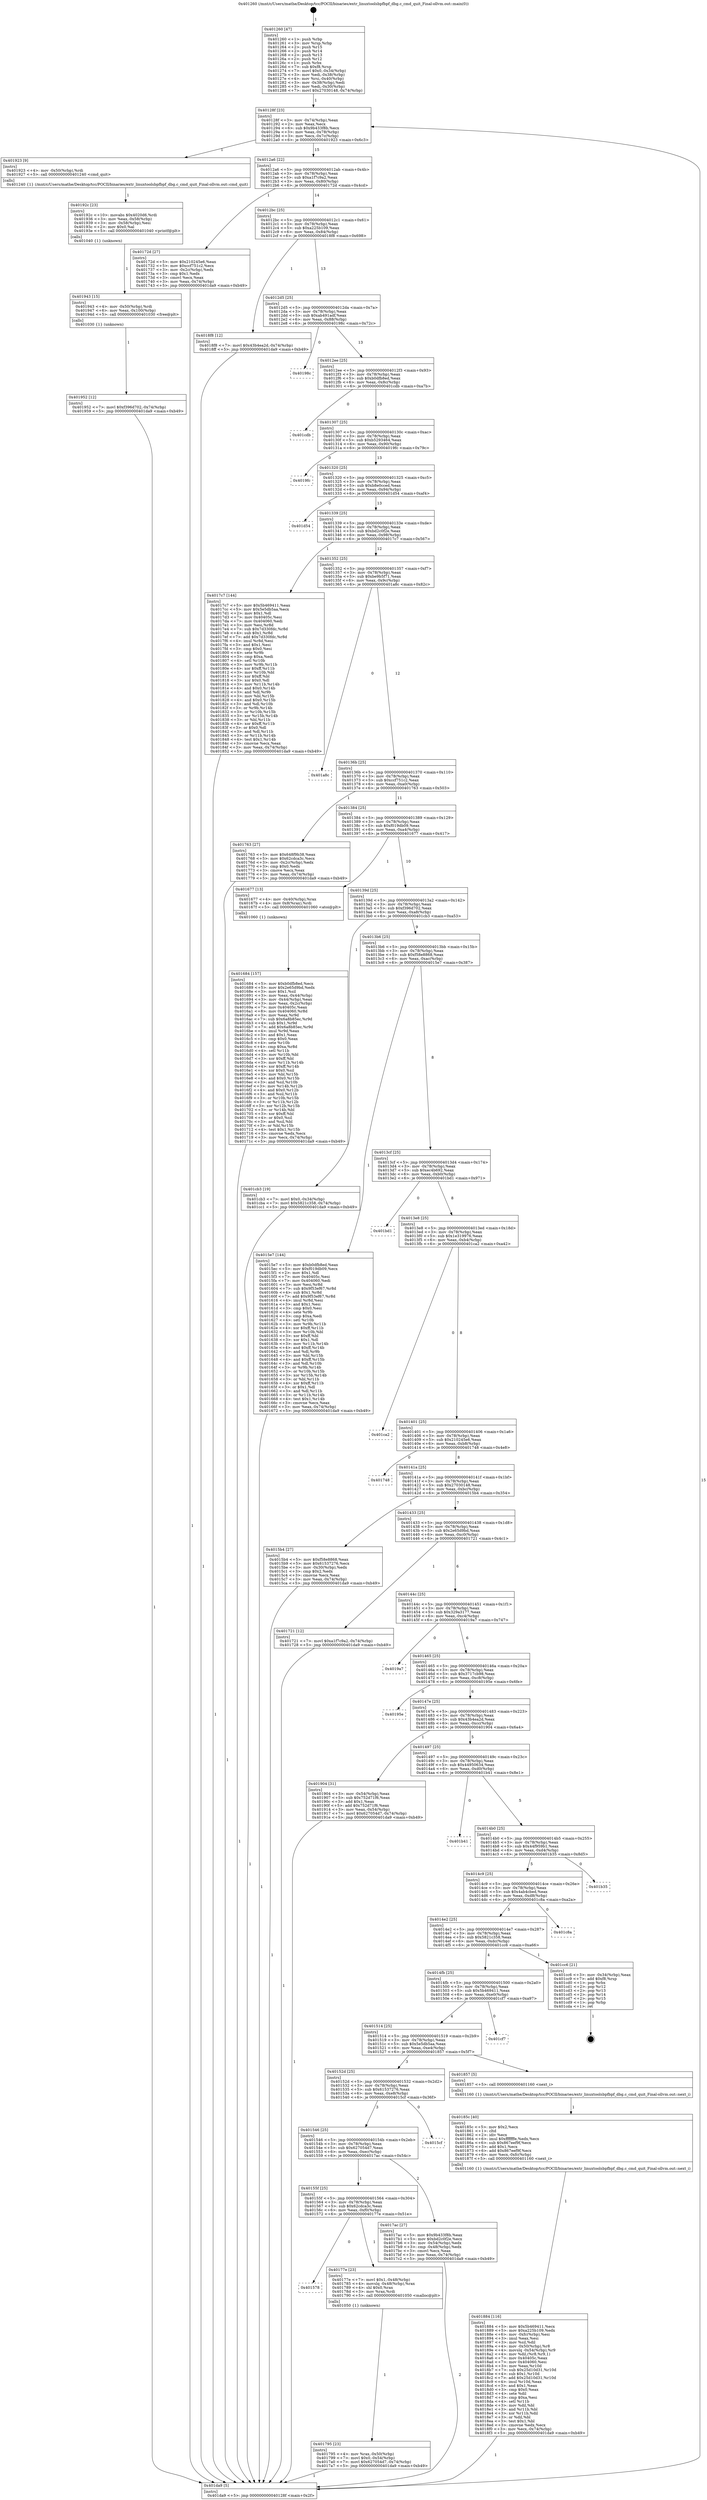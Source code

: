 digraph "0x401260" {
  label = "0x401260 (/mnt/c/Users/mathe/Desktop/tcc/POCII/binaries/extr_linuxtoolsbpfbpf_dbg.c_cmd_quit_Final-ollvm.out::main(0))"
  labelloc = "t"
  node[shape=record]

  Entry [label="",width=0.3,height=0.3,shape=circle,fillcolor=black,style=filled]
  "0x40128f" [label="{
     0x40128f [23]\l
     | [instrs]\l
     &nbsp;&nbsp;0x40128f \<+3\>: mov -0x74(%rbp),%eax\l
     &nbsp;&nbsp;0x401292 \<+2\>: mov %eax,%ecx\l
     &nbsp;&nbsp;0x401294 \<+6\>: sub $0x9b433f8b,%ecx\l
     &nbsp;&nbsp;0x40129a \<+3\>: mov %eax,-0x78(%rbp)\l
     &nbsp;&nbsp;0x40129d \<+3\>: mov %ecx,-0x7c(%rbp)\l
     &nbsp;&nbsp;0x4012a0 \<+6\>: je 0000000000401923 \<main+0x6c3\>\l
  }"]
  "0x401923" [label="{
     0x401923 [9]\l
     | [instrs]\l
     &nbsp;&nbsp;0x401923 \<+4\>: mov -0x50(%rbp),%rdi\l
     &nbsp;&nbsp;0x401927 \<+5\>: call 0000000000401240 \<cmd_quit\>\l
     | [calls]\l
     &nbsp;&nbsp;0x401240 \{1\} (/mnt/c/Users/mathe/Desktop/tcc/POCII/binaries/extr_linuxtoolsbpfbpf_dbg.c_cmd_quit_Final-ollvm.out::cmd_quit)\l
  }"]
  "0x4012a6" [label="{
     0x4012a6 [22]\l
     | [instrs]\l
     &nbsp;&nbsp;0x4012a6 \<+5\>: jmp 00000000004012ab \<main+0x4b\>\l
     &nbsp;&nbsp;0x4012ab \<+3\>: mov -0x78(%rbp),%eax\l
     &nbsp;&nbsp;0x4012ae \<+5\>: sub $0xa1f7c9a2,%eax\l
     &nbsp;&nbsp;0x4012b3 \<+3\>: mov %eax,-0x80(%rbp)\l
     &nbsp;&nbsp;0x4012b6 \<+6\>: je 000000000040172d \<main+0x4cd\>\l
  }"]
  Exit [label="",width=0.3,height=0.3,shape=circle,fillcolor=black,style=filled,peripheries=2]
  "0x40172d" [label="{
     0x40172d [27]\l
     | [instrs]\l
     &nbsp;&nbsp;0x40172d \<+5\>: mov $0x210245e6,%eax\l
     &nbsp;&nbsp;0x401732 \<+5\>: mov $0xccf751c2,%ecx\l
     &nbsp;&nbsp;0x401737 \<+3\>: mov -0x2c(%rbp),%edx\l
     &nbsp;&nbsp;0x40173a \<+3\>: cmp $0x1,%edx\l
     &nbsp;&nbsp;0x40173d \<+3\>: cmovl %ecx,%eax\l
     &nbsp;&nbsp;0x401740 \<+3\>: mov %eax,-0x74(%rbp)\l
     &nbsp;&nbsp;0x401743 \<+5\>: jmp 0000000000401da9 \<main+0xb49\>\l
  }"]
  "0x4012bc" [label="{
     0x4012bc [25]\l
     | [instrs]\l
     &nbsp;&nbsp;0x4012bc \<+5\>: jmp 00000000004012c1 \<main+0x61\>\l
     &nbsp;&nbsp;0x4012c1 \<+3\>: mov -0x78(%rbp),%eax\l
     &nbsp;&nbsp;0x4012c4 \<+5\>: sub $0xa225b109,%eax\l
     &nbsp;&nbsp;0x4012c9 \<+6\>: mov %eax,-0x84(%rbp)\l
     &nbsp;&nbsp;0x4012cf \<+6\>: je 00000000004018f8 \<main+0x698\>\l
  }"]
  "0x401952" [label="{
     0x401952 [12]\l
     | [instrs]\l
     &nbsp;&nbsp;0x401952 \<+7\>: movl $0xf396d702,-0x74(%rbp)\l
     &nbsp;&nbsp;0x401959 \<+5\>: jmp 0000000000401da9 \<main+0xb49\>\l
  }"]
  "0x4018f8" [label="{
     0x4018f8 [12]\l
     | [instrs]\l
     &nbsp;&nbsp;0x4018f8 \<+7\>: movl $0x43b4ea2d,-0x74(%rbp)\l
     &nbsp;&nbsp;0x4018ff \<+5\>: jmp 0000000000401da9 \<main+0xb49\>\l
  }"]
  "0x4012d5" [label="{
     0x4012d5 [25]\l
     | [instrs]\l
     &nbsp;&nbsp;0x4012d5 \<+5\>: jmp 00000000004012da \<main+0x7a\>\l
     &nbsp;&nbsp;0x4012da \<+3\>: mov -0x78(%rbp),%eax\l
     &nbsp;&nbsp;0x4012dd \<+5\>: sub $0xab491adf,%eax\l
     &nbsp;&nbsp;0x4012e2 \<+6\>: mov %eax,-0x88(%rbp)\l
     &nbsp;&nbsp;0x4012e8 \<+6\>: je 000000000040198c \<main+0x72c\>\l
  }"]
  "0x401943" [label="{
     0x401943 [15]\l
     | [instrs]\l
     &nbsp;&nbsp;0x401943 \<+4\>: mov -0x50(%rbp),%rdi\l
     &nbsp;&nbsp;0x401947 \<+6\>: mov %eax,-0x100(%rbp)\l
     &nbsp;&nbsp;0x40194d \<+5\>: call 0000000000401030 \<free@plt\>\l
     | [calls]\l
     &nbsp;&nbsp;0x401030 \{1\} (unknown)\l
  }"]
  "0x40198c" [label="{
     0x40198c\l
  }", style=dashed]
  "0x4012ee" [label="{
     0x4012ee [25]\l
     | [instrs]\l
     &nbsp;&nbsp;0x4012ee \<+5\>: jmp 00000000004012f3 \<main+0x93\>\l
     &nbsp;&nbsp;0x4012f3 \<+3\>: mov -0x78(%rbp),%eax\l
     &nbsp;&nbsp;0x4012f6 \<+5\>: sub $0xb0dfb8ed,%eax\l
     &nbsp;&nbsp;0x4012fb \<+6\>: mov %eax,-0x8c(%rbp)\l
     &nbsp;&nbsp;0x401301 \<+6\>: je 0000000000401cdb \<main+0xa7b\>\l
  }"]
  "0x40192c" [label="{
     0x40192c [23]\l
     | [instrs]\l
     &nbsp;&nbsp;0x40192c \<+10\>: movabs $0x4020d6,%rdi\l
     &nbsp;&nbsp;0x401936 \<+3\>: mov %eax,-0x58(%rbp)\l
     &nbsp;&nbsp;0x401939 \<+3\>: mov -0x58(%rbp),%esi\l
     &nbsp;&nbsp;0x40193c \<+2\>: mov $0x0,%al\l
     &nbsp;&nbsp;0x40193e \<+5\>: call 0000000000401040 \<printf@plt\>\l
     | [calls]\l
     &nbsp;&nbsp;0x401040 \{1\} (unknown)\l
  }"]
  "0x401cdb" [label="{
     0x401cdb\l
  }", style=dashed]
  "0x401307" [label="{
     0x401307 [25]\l
     | [instrs]\l
     &nbsp;&nbsp;0x401307 \<+5\>: jmp 000000000040130c \<main+0xac\>\l
     &nbsp;&nbsp;0x40130c \<+3\>: mov -0x78(%rbp),%eax\l
     &nbsp;&nbsp;0x40130f \<+5\>: sub $0xb5293464,%eax\l
     &nbsp;&nbsp;0x401314 \<+6\>: mov %eax,-0x90(%rbp)\l
     &nbsp;&nbsp;0x40131a \<+6\>: je 00000000004019fc \<main+0x79c\>\l
  }"]
  "0x401884" [label="{
     0x401884 [116]\l
     | [instrs]\l
     &nbsp;&nbsp;0x401884 \<+5\>: mov $0x5b469411,%ecx\l
     &nbsp;&nbsp;0x401889 \<+5\>: mov $0xa225b109,%edx\l
     &nbsp;&nbsp;0x40188e \<+6\>: mov -0xfc(%rbp),%esi\l
     &nbsp;&nbsp;0x401894 \<+3\>: imul %eax,%esi\l
     &nbsp;&nbsp;0x401897 \<+3\>: mov %sil,%dil\l
     &nbsp;&nbsp;0x40189a \<+4\>: mov -0x50(%rbp),%r8\l
     &nbsp;&nbsp;0x40189e \<+4\>: movslq -0x54(%rbp),%r9\l
     &nbsp;&nbsp;0x4018a2 \<+4\>: mov %dil,(%r8,%r9,1)\l
     &nbsp;&nbsp;0x4018a6 \<+7\>: mov 0x40405c,%eax\l
     &nbsp;&nbsp;0x4018ad \<+7\>: mov 0x404060,%esi\l
     &nbsp;&nbsp;0x4018b4 \<+3\>: mov %eax,%r10d\l
     &nbsp;&nbsp;0x4018b7 \<+7\>: sub $0x25d10d31,%r10d\l
     &nbsp;&nbsp;0x4018be \<+4\>: sub $0x1,%r10d\l
     &nbsp;&nbsp;0x4018c2 \<+7\>: add $0x25d10d31,%r10d\l
     &nbsp;&nbsp;0x4018c9 \<+4\>: imul %r10d,%eax\l
     &nbsp;&nbsp;0x4018cd \<+3\>: and $0x1,%eax\l
     &nbsp;&nbsp;0x4018d0 \<+3\>: cmp $0x0,%eax\l
     &nbsp;&nbsp;0x4018d3 \<+4\>: sete %dil\l
     &nbsp;&nbsp;0x4018d7 \<+3\>: cmp $0xa,%esi\l
     &nbsp;&nbsp;0x4018da \<+4\>: setl %r11b\l
     &nbsp;&nbsp;0x4018de \<+3\>: mov %dil,%bl\l
     &nbsp;&nbsp;0x4018e1 \<+3\>: and %r11b,%bl\l
     &nbsp;&nbsp;0x4018e4 \<+3\>: xor %r11b,%dil\l
     &nbsp;&nbsp;0x4018e7 \<+3\>: or %dil,%bl\l
     &nbsp;&nbsp;0x4018ea \<+3\>: test $0x1,%bl\l
     &nbsp;&nbsp;0x4018ed \<+3\>: cmovne %edx,%ecx\l
     &nbsp;&nbsp;0x4018f0 \<+3\>: mov %ecx,-0x74(%rbp)\l
     &nbsp;&nbsp;0x4018f3 \<+5\>: jmp 0000000000401da9 \<main+0xb49\>\l
  }"]
  "0x4019fc" [label="{
     0x4019fc\l
  }", style=dashed]
  "0x401320" [label="{
     0x401320 [25]\l
     | [instrs]\l
     &nbsp;&nbsp;0x401320 \<+5\>: jmp 0000000000401325 \<main+0xc5\>\l
     &nbsp;&nbsp;0x401325 \<+3\>: mov -0x78(%rbp),%eax\l
     &nbsp;&nbsp;0x401328 \<+5\>: sub $0xb8e0cced,%eax\l
     &nbsp;&nbsp;0x40132d \<+6\>: mov %eax,-0x94(%rbp)\l
     &nbsp;&nbsp;0x401333 \<+6\>: je 0000000000401d54 \<main+0xaf4\>\l
  }"]
  "0x40185c" [label="{
     0x40185c [40]\l
     | [instrs]\l
     &nbsp;&nbsp;0x40185c \<+5\>: mov $0x2,%ecx\l
     &nbsp;&nbsp;0x401861 \<+1\>: cltd\l
     &nbsp;&nbsp;0x401862 \<+2\>: idiv %ecx\l
     &nbsp;&nbsp;0x401864 \<+6\>: imul $0xfffffffe,%edx,%ecx\l
     &nbsp;&nbsp;0x40186a \<+6\>: sub $0x867eef9f,%ecx\l
     &nbsp;&nbsp;0x401870 \<+3\>: add $0x1,%ecx\l
     &nbsp;&nbsp;0x401873 \<+6\>: add $0x867eef9f,%ecx\l
     &nbsp;&nbsp;0x401879 \<+6\>: mov %ecx,-0xfc(%rbp)\l
     &nbsp;&nbsp;0x40187f \<+5\>: call 0000000000401160 \<next_i\>\l
     | [calls]\l
     &nbsp;&nbsp;0x401160 \{1\} (/mnt/c/Users/mathe/Desktop/tcc/POCII/binaries/extr_linuxtoolsbpfbpf_dbg.c_cmd_quit_Final-ollvm.out::next_i)\l
  }"]
  "0x401d54" [label="{
     0x401d54\l
  }", style=dashed]
  "0x401339" [label="{
     0x401339 [25]\l
     | [instrs]\l
     &nbsp;&nbsp;0x401339 \<+5\>: jmp 000000000040133e \<main+0xde\>\l
     &nbsp;&nbsp;0x40133e \<+3\>: mov -0x78(%rbp),%eax\l
     &nbsp;&nbsp;0x401341 \<+5\>: sub $0xbd2c0f2e,%eax\l
     &nbsp;&nbsp;0x401346 \<+6\>: mov %eax,-0x98(%rbp)\l
     &nbsp;&nbsp;0x40134c \<+6\>: je 00000000004017c7 \<main+0x567\>\l
  }"]
  "0x401795" [label="{
     0x401795 [23]\l
     | [instrs]\l
     &nbsp;&nbsp;0x401795 \<+4\>: mov %rax,-0x50(%rbp)\l
     &nbsp;&nbsp;0x401799 \<+7\>: movl $0x0,-0x54(%rbp)\l
     &nbsp;&nbsp;0x4017a0 \<+7\>: movl $0x627054d7,-0x74(%rbp)\l
     &nbsp;&nbsp;0x4017a7 \<+5\>: jmp 0000000000401da9 \<main+0xb49\>\l
  }"]
  "0x4017c7" [label="{
     0x4017c7 [144]\l
     | [instrs]\l
     &nbsp;&nbsp;0x4017c7 \<+5\>: mov $0x5b469411,%eax\l
     &nbsp;&nbsp;0x4017cc \<+5\>: mov $0x5e5db5aa,%ecx\l
     &nbsp;&nbsp;0x4017d1 \<+2\>: mov $0x1,%dl\l
     &nbsp;&nbsp;0x4017d3 \<+7\>: mov 0x40405c,%esi\l
     &nbsp;&nbsp;0x4017da \<+7\>: mov 0x404060,%edi\l
     &nbsp;&nbsp;0x4017e1 \<+3\>: mov %esi,%r8d\l
     &nbsp;&nbsp;0x4017e4 \<+7\>: sub $0x7d330fdc,%r8d\l
     &nbsp;&nbsp;0x4017eb \<+4\>: sub $0x1,%r8d\l
     &nbsp;&nbsp;0x4017ef \<+7\>: add $0x7d330fdc,%r8d\l
     &nbsp;&nbsp;0x4017f6 \<+4\>: imul %r8d,%esi\l
     &nbsp;&nbsp;0x4017fa \<+3\>: and $0x1,%esi\l
     &nbsp;&nbsp;0x4017fd \<+3\>: cmp $0x0,%esi\l
     &nbsp;&nbsp;0x401800 \<+4\>: sete %r9b\l
     &nbsp;&nbsp;0x401804 \<+3\>: cmp $0xa,%edi\l
     &nbsp;&nbsp;0x401807 \<+4\>: setl %r10b\l
     &nbsp;&nbsp;0x40180b \<+3\>: mov %r9b,%r11b\l
     &nbsp;&nbsp;0x40180e \<+4\>: xor $0xff,%r11b\l
     &nbsp;&nbsp;0x401812 \<+3\>: mov %r10b,%bl\l
     &nbsp;&nbsp;0x401815 \<+3\>: xor $0xff,%bl\l
     &nbsp;&nbsp;0x401818 \<+3\>: xor $0x0,%dl\l
     &nbsp;&nbsp;0x40181b \<+3\>: mov %r11b,%r14b\l
     &nbsp;&nbsp;0x40181e \<+4\>: and $0x0,%r14b\l
     &nbsp;&nbsp;0x401822 \<+3\>: and %dl,%r9b\l
     &nbsp;&nbsp;0x401825 \<+3\>: mov %bl,%r15b\l
     &nbsp;&nbsp;0x401828 \<+4\>: and $0x0,%r15b\l
     &nbsp;&nbsp;0x40182c \<+3\>: and %dl,%r10b\l
     &nbsp;&nbsp;0x40182f \<+3\>: or %r9b,%r14b\l
     &nbsp;&nbsp;0x401832 \<+3\>: or %r10b,%r15b\l
     &nbsp;&nbsp;0x401835 \<+3\>: xor %r15b,%r14b\l
     &nbsp;&nbsp;0x401838 \<+3\>: or %bl,%r11b\l
     &nbsp;&nbsp;0x40183b \<+4\>: xor $0xff,%r11b\l
     &nbsp;&nbsp;0x40183f \<+3\>: or $0x0,%dl\l
     &nbsp;&nbsp;0x401842 \<+3\>: and %dl,%r11b\l
     &nbsp;&nbsp;0x401845 \<+3\>: or %r11b,%r14b\l
     &nbsp;&nbsp;0x401848 \<+4\>: test $0x1,%r14b\l
     &nbsp;&nbsp;0x40184c \<+3\>: cmovne %ecx,%eax\l
     &nbsp;&nbsp;0x40184f \<+3\>: mov %eax,-0x74(%rbp)\l
     &nbsp;&nbsp;0x401852 \<+5\>: jmp 0000000000401da9 \<main+0xb49\>\l
  }"]
  "0x401352" [label="{
     0x401352 [25]\l
     | [instrs]\l
     &nbsp;&nbsp;0x401352 \<+5\>: jmp 0000000000401357 \<main+0xf7\>\l
     &nbsp;&nbsp;0x401357 \<+3\>: mov -0x78(%rbp),%eax\l
     &nbsp;&nbsp;0x40135a \<+5\>: sub $0xbe9b5f71,%eax\l
     &nbsp;&nbsp;0x40135f \<+6\>: mov %eax,-0x9c(%rbp)\l
     &nbsp;&nbsp;0x401365 \<+6\>: je 0000000000401a8c \<main+0x82c\>\l
  }"]
  "0x401578" [label="{
     0x401578\l
  }", style=dashed]
  "0x401a8c" [label="{
     0x401a8c\l
  }", style=dashed]
  "0x40136b" [label="{
     0x40136b [25]\l
     | [instrs]\l
     &nbsp;&nbsp;0x40136b \<+5\>: jmp 0000000000401370 \<main+0x110\>\l
     &nbsp;&nbsp;0x401370 \<+3\>: mov -0x78(%rbp),%eax\l
     &nbsp;&nbsp;0x401373 \<+5\>: sub $0xccf751c2,%eax\l
     &nbsp;&nbsp;0x401378 \<+6\>: mov %eax,-0xa0(%rbp)\l
     &nbsp;&nbsp;0x40137e \<+6\>: je 0000000000401763 \<main+0x503\>\l
  }"]
  "0x40177e" [label="{
     0x40177e [23]\l
     | [instrs]\l
     &nbsp;&nbsp;0x40177e \<+7\>: movl $0x1,-0x48(%rbp)\l
     &nbsp;&nbsp;0x401785 \<+4\>: movslq -0x48(%rbp),%rax\l
     &nbsp;&nbsp;0x401789 \<+4\>: shl $0x0,%rax\l
     &nbsp;&nbsp;0x40178d \<+3\>: mov %rax,%rdi\l
     &nbsp;&nbsp;0x401790 \<+5\>: call 0000000000401050 \<malloc@plt\>\l
     | [calls]\l
     &nbsp;&nbsp;0x401050 \{1\} (unknown)\l
  }"]
  "0x401763" [label="{
     0x401763 [27]\l
     | [instrs]\l
     &nbsp;&nbsp;0x401763 \<+5\>: mov $0x648f9b38,%eax\l
     &nbsp;&nbsp;0x401768 \<+5\>: mov $0x62cdca3c,%ecx\l
     &nbsp;&nbsp;0x40176d \<+3\>: mov -0x2c(%rbp),%edx\l
     &nbsp;&nbsp;0x401770 \<+3\>: cmp $0x0,%edx\l
     &nbsp;&nbsp;0x401773 \<+3\>: cmove %ecx,%eax\l
     &nbsp;&nbsp;0x401776 \<+3\>: mov %eax,-0x74(%rbp)\l
     &nbsp;&nbsp;0x401779 \<+5\>: jmp 0000000000401da9 \<main+0xb49\>\l
  }"]
  "0x401384" [label="{
     0x401384 [25]\l
     | [instrs]\l
     &nbsp;&nbsp;0x401384 \<+5\>: jmp 0000000000401389 \<main+0x129\>\l
     &nbsp;&nbsp;0x401389 \<+3\>: mov -0x78(%rbp),%eax\l
     &nbsp;&nbsp;0x40138c \<+5\>: sub $0xf019db09,%eax\l
     &nbsp;&nbsp;0x401391 \<+6\>: mov %eax,-0xa4(%rbp)\l
     &nbsp;&nbsp;0x401397 \<+6\>: je 0000000000401677 \<main+0x417\>\l
  }"]
  "0x40155f" [label="{
     0x40155f [25]\l
     | [instrs]\l
     &nbsp;&nbsp;0x40155f \<+5\>: jmp 0000000000401564 \<main+0x304\>\l
     &nbsp;&nbsp;0x401564 \<+3\>: mov -0x78(%rbp),%eax\l
     &nbsp;&nbsp;0x401567 \<+5\>: sub $0x62cdca3c,%eax\l
     &nbsp;&nbsp;0x40156c \<+6\>: mov %eax,-0xf0(%rbp)\l
     &nbsp;&nbsp;0x401572 \<+6\>: je 000000000040177e \<main+0x51e\>\l
  }"]
  "0x401677" [label="{
     0x401677 [13]\l
     | [instrs]\l
     &nbsp;&nbsp;0x401677 \<+4\>: mov -0x40(%rbp),%rax\l
     &nbsp;&nbsp;0x40167b \<+4\>: mov 0x8(%rax),%rdi\l
     &nbsp;&nbsp;0x40167f \<+5\>: call 0000000000401060 \<atoi@plt\>\l
     | [calls]\l
     &nbsp;&nbsp;0x401060 \{1\} (unknown)\l
  }"]
  "0x40139d" [label="{
     0x40139d [25]\l
     | [instrs]\l
     &nbsp;&nbsp;0x40139d \<+5\>: jmp 00000000004013a2 \<main+0x142\>\l
     &nbsp;&nbsp;0x4013a2 \<+3\>: mov -0x78(%rbp),%eax\l
     &nbsp;&nbsp;0x4013a5 \<+5\>: sub $0xf396d702,%eax\l
     &nbsp;&nbsp;0x4013aa \<+6\>: mov %eax,-0xa8(%rbp)\l
     &nbsp;&nbsp;0x4013b0 \<+6\>: je 0000000000401cb3 \<main+0xa53\>\l
  }"]
  "0x4017ac" [label="{
     0x4017ac [27]\l
     | [instrs]\l
     &nbsp;&nbsp;0x4017ac \<+5\>: mov $0x9b433f8b,%eax\l
     &nbsp;&nbsp;0x4017b1 \<+5\>: mov $0xbd2c0f2e,%ecx\l
     &nbsp;&nbsp;0x4017b6 \<+3\>: mov -0x54(%rbp),%edx\l
     &nbsp;&nbsp;0x4017b9 \<+3\>: cmp -0x48(%rbp),%edx\l
     &nbsp;&nbsp;0x4017bc \<+3\>: cmovl %ecx,%eax\l
     &nbsp;&nbsp;0x4017bf \<+3\>: mov %eax,-0x74(%rbp)\l
     &nbsp;&nbsp;0x4017c2 \<+5\>: jmp 0000000000401da9 \<main+0xb49\>\l
  }"]
  "0x401cb3" [label="{
     0x401cb3 [19]\l
     | [instrs]\l
     &nbsp;&nbsp;0x401cb3 \<+7\>: movl $0x0,-0x34(%rbp)\l
     &nbsp;&nbsp;0x401cba \<+7\>: movl $0x5821c358,-0x74(%rbp)\l
     &nbsp;&nbsp;0x401cc1 \<+5\>: jmp 0000000000401da9 \<main+0xb49\>\l
  }"]
  "0x4013b6" [label="{
     0x4013b6 [25]\l
     | [instrs]\l
     &nbsp;&nbsp;0x4013b6 \<+5\>: jmp 00000000004013bb \<main+0x15b\>\l
     &nbsp;&nbsp;0x4013bb \<+3\>: mov -0x78(%rbp),%eax\l
     &nbsp;&nbsp;0x4013be \<+5\>: sub $0xf58e8868,%eax\l
     &nbsp;&nbsp;0x4013c3 \<+6\>: mov %eax,-0xac(%rbp)\l
     &nbsp;&nbsp;0x4013c9 \<+6\>: je 00000000004015e7 \<main+0x387\>\l
  }"]
  "0x401546" [label="{
     0x401546 [25]\l
     | [instrs]\l
     &nbsp;&nbsp;0x401546 \<+5\>: jmp 000000000040154b \<main+0x2eb\>\l
     &nbsp;&nbsp;0x40154b \<+3\>: mov -0x78(%rbp),%eax\l
     &nbsp;&nbsp;0x40154e \<+5\>: sub $0x627054d7,%eax\l
     &nbsp;&nbsp;0x401553 \<+6\>: mov %eax,-0xec(%rbp)\l
     &nbsp;&nbsp;0x401559 \<+6\>: je 00000000004017ac \<main+0x54c\>\l
  }"]
  "0x4015e7" [label="{
     0x4015e7 [144]\l
     | [instrs]\l
     &nbsp;&nbsp;0x4015e7 \<+5\>: mov $0xb0dfb8ed,%eax\l
     &nbsp;&nbsp;0x4015ec \<+5\>: mov $0xf019db09,%ecx\l
     &nbsp;&nbsp;0x4015f1 \<+2\>: mov $0x1,%dl\l
     &nbsp;&nbsp;0x4015f3 \<+7\>: mov 0x40405c,%esi\l
     &nbsp;&nbsp;0x4015fa \<+7\>: mov 0x404060,%edi\l
     &nbsp;&nbsp;0x401601 \<+3\>: mov %esi,%r8d\l
     &nbsp;&nbsp;0x401604 \<+7\>: sub $0x9f53ef67,%r8d\l
     &nbsp;&nbsp;0x40160b \<+4\>: sub $0x1,%r8d\l
     &nbsp;&nbsp;0x40160f \<+7\>: add $0x9f53ef67,%r8d\l
     &nbsp;&nbsp;0x401616 \<+4\>: imul %r8d,%esi\l
     &nbsp;&nbsp;0x40161a \<+3\>: and $0x1,%esi\l
     &nbsp;&nbsp;0x40161d \<+3\>: cmp $0x0,%esi\l
     &nbsp;&nbsp;0x401620 \<+4\>: sete %r9b\l
     &nbsp;&nbsp;0x401624 \<+3\>: cmp $0xa,%edi\l
     &nbsp;&nbsp;0x401627 \<+4\>: setl %r10b\l
     &nbsp;&nbsp;0x40162b \<+3\>: mov %r9b,%r11b\l
     &nbsp;&nbsp;0x40162e \<+4\>: xor $0xff,%r11b\l
     &nbsp;&nbsp;0x401632 \<+3\>: mov %r10b,%bl\l
     &nbsp;&nbsp;0x401635 \<+3\>: xor $0xff,%bl\l
     &nbsp;&nbsp;0x401638 \<+3\>: xor $0x1,%dl\l
     &nbsp;&nbsp;0x40163b \<+3\>: mov %r11b,%r14b\l
     &nbsp;&nbsp;0x40163e \<+4\>: and $0xff,%r14b\l
     &nbsp;&nbsp;0x401642 \<+3\>: and %dl,%r9b\l
     &nbsp;&nbsp;0x401645 \<+3\>: mov %bl,%r15b\l
     &nbsp;&nbsp;0x401648 \<+4\>: and $0xff,%r15b\l
     &nbsp;&nbsp;0x40164c \<+3\>: and %dl,%r10b\l
     &nbsp;&nbsp;0x40164f \<+3\>: or %r9b,%r14b\l
     &nbsp;&nbsp;0x401652 \<+3\>: or %r10b,%r15b\l
     &nbsp;&nbsp;0x401655 \<+3\>: xor %r15b,%r14b\l
     &nbsp;&nbsp;0x401658 \<+3\>: or %bl,%r11b\l
     &nbsp;&nbsp;0x40165b \<+4\>: xor $0xff,%r11b\l
     &nbsp;&nbsp;0x40165f \<+3\>: or $0x1,%dl\l
     &nbsp;&nbsp;0x401662 \<+3\>: and %dl,%r11b\l
     &nbsp;&nbsp;0x401665 \<+3\>: or %r11b,%r14b\l
     &nbsp;&nbsp;0x401668 \<+4\>: test $0x1,%r14b\l
     &nbsp;&nbsp;0x40166c \<+3\>: cmovne %ecx,%eax\l
     &nbsp;&nbsp;0x40166f \<+3\>: mov %eax,-0x74(%rbp)\l
     &nbsp;&nbsp;0x401672 \<+5\>: jmp 0000000000401da9 \<main+0xb49\>\l
  }"]
  "0x4013cf" [label="{
     0x4013cf [25]\l
     | [instrs]\l
     &nbsp;&nbsp;0x4013cf \<+5\>: jmp 00000000004013d4 \<main+0x174\>\l
     &nbsp;&nbsp;0x4013d4 \<+3\>: mov -0x78(%rbp),%eax\l
     &nbsp;&nbsp;0x4013d7 \<+5\>: sub $0xec4b692,%eax\l
     &nbsp;&nbsp;0x4013dc \<+6\>: mov %eax,-0xb0(%rbp)\l
     &nbsp;&nbsp;0x4013e2 \<+6\>: je 0000000000401bd1 \<main+0x971\>\l
  }"]
  "0x4015cf" [label="{
     0x4015cf\l
  }", style=dashed]
  "0x401bd1" [label="{
     0x401bd1\l
  }", style=dashed]
  "0x4013e8" [label="{
     0x4013e8 [25]\l
     | [instrs]\l
     &nbsp;&nbsp;0x4013e8 \<+5\>: jmp 00000000004013ed \<main+0x18d\>\l
     &nbsp;&nbsp;0x4013ed \<+3\>: mov -0x78(%rbp),%eax\l
     &nbsp;&nbsp;0x4013f0 \<+5\>: sub $0x1e319976,%eax\l
     &nbsp;&nbsp;0x4013f5 \<+6\>: mov %eax,-0xb4(%rbp)\l
     &nbsp;&nbsp;0x4013fb \<+6\>: je 0000000000401ca2 \<main+0xa42\>\l
  }"]
  "0x40152d" [label="{
     0x40152d [25]\l
     | [instrs]\l
     &nbsp;&nbsp;0x40152d \<+5\>: jmp 0000000000401532 \<main+0x2d2\>\l
     &nbsp;&nbsp;0x401532 \<+3\>: mov -0x78(%rbp),%eax\l
     &nbsp;&nbsp;0x401535 \<+5\>: sub $0x61537276,%eax\l
     &nbsp;&nbsp;0x40153a \<+6\>: mov %eax,-0xe8(%rbp)\l
     &nbsp;&nbsp;0x401540 \<+6\>: je 00000000004015cf \<main+0x36f\>\l
  }"]
  "0x401ca2" [label="{
     0x401ca2\l
  }", style=dashed]
  "0x401401" [label="{
     0x401401 [25]\l
     | [instrs]\l
     &nbsp;&nbsp;0x401401 \<+5\>: jmp 0000000000401406 \<main+0x1a6\>\l
     &nbsp;&nbsp;0x401406 \<+3\>: mov -0x78(%rbp),%eax\l
     &nbsp;&nbsp;0x401409 \<+5\>: sub $0x210245e6,%eax\l
     &nbsp;&nbsp;0x40140e \<+6\>: mov %eax,-0xb8(%rbp)\l
     &nbsp;&nbsp;0x401414 \<+6\>: je 0000000000401748 \<main+0x4e8\>\l
  }"]
  "0x401857" [label="{
     0x401857 [5]\l
     | [instrs]\l
     &nbsp;&nbsp;0x401857 \<+5\>: call 0000000000401160 \<next_i\>\l
     | [calls]\l
     &nbsp;&nbsp;0x401160 \{1\} (/mnt/c/Users/mathe/Desktop/tcc/POCII/binaries/extr_linuxtoolsbpfbpf_dbg.c_cmd_quit_Final-ollvm.out::next_i)\l
  }"]
  "0x401748" [label="{
     0x401748\l
  }", style=dashed]
  "0x40141a" [label="{
     0x40141a [25]\l
     | [instrs]\l
     &nbsp;&nbsp;0x40141a \<+5\>: jmp 000000000040141f \<main+0x1bf\>\l
     &nbsp;&nbsp;0x40141f \<+3\>: mov -0x78(%rbp),%eax\l
     &nbsp;&nbsp;0x401422 \<+5\>: sub $0x27030148,%eax\l
     &nbsp;&nbsp;0x401427 \<+6\>: mov %eax,-0xbc(%rbp)\l
     &nbsp;&nbsp;0x40142d \<+6\>: je 00000000004015b4 \<main+0x354\>\l
  }"]
  "0x401514" [label="{
     0x401514 [25]\l
     | [instrs]\l
     &nbsp;&nbsp;0x401514 \<+5\>: jmp 0000000000401519 \<main+0x2b9\>\l
     &nbsp;&nbsp;0x401519 \<+3\>: mov -0x78(%rbp),%eax\l
     &nbsp;&nbsp;0x40151c \<+5\>: sub $0x5e5db5aa,%eax\l
     &nbsp;&nbsp;0x401521 \<+6\>: mov %eax,-0xe4(%rbp)\l
     &nbsp;&nbsp;0x401527 \<+6\>: je 0000000000401857 \<main+0x5f7\>\l
  }"]
  "0x4015b4" [label="{
     0x4015b4 [27]\l
     | [instrs]\l
     &nbsp;&nbsp;0x4015b4 \<+5\>: mov $0xf58e8868,%eax\l
     &nbsp;&nbsp;0x4015b9 \<+5\>: mov $0x61537276,%ecx\l
     &nbsp;&nbsp;0x4015be \<+3\>: mov -0x30(%rbp),%edx\l
     &nbsp;&nbsp;0x4015c1 \<+3\>: cmp $0x2,%edx\l
     &nbsp;&nbsp;0x4015c4 \<+3\>: cmovne %ecx,%eax\l
     &nbsp;&nbsp;0x4015c7 \<+3\>: mov %eax,-0x74(%rbp)\l
     &nbsp;&nbsp;0x4015ca \<+5\>: jmp 0000000000401da9 \<main+0xb49\>\l
  }"]
  "0x401433" [label="{
     0x401433 [25]\l
     | [instrs]\l
     &nbsp;&nbsp;0x401433 \<+5\>: jmp 0000000000401438 \<main+0x1d8\>\l
     &nbsp;&nbsp;0x401438 \<+3\>: mov -0x78(%rbp),%eax\l
     &nbsp;&nbsp;0x40143b \<+5\>: sub $0x2e65d9bd,%eax\l
     &nbsp;&nbsp;0x401440 \<+6\>: mov %eax,-0xc0(%rbp)\l
     &nbsp;&nbsp;0x401446 \<+6\>: je 0000000000401721 \<main+0x4c1\>\l
  }"]
  "0x401da9" [label="{
     0x401da9 [5]\l
     | [instrs]\l
     &nbsp;&nbsp;0x401da9 \<+5\>: jmp 000000000040128f \<main+0x2f\>\l
  }"]
  "0x401260" [label="{
     0x401260 [47]\l
     | [instrs]\l
     &nbsp;&nbsp;0x401260 \<+1\>: push %rbp\l
     &nbsp;&nbsp;0x401261 \<+3\>: mov %rsp,%rbp\l
     &nbsp;&nbsp;0x401264 \<+2\>: push %r15\l
     &nbsp;&nbsp;0x401266 \<+2\>: push %r14\l
     &nbsp;&nbsp;0x401268 \<+2\>: push %r13\l
     &nbsp;&nbsp;0x40126a \<+2\>: push %r12\l
     &nbsp;&nbsp;0x40126c \<+1\>: push %rbx\l
     &nbsp;&nbsp;0x40126d \<+7\>: sub $0xf8,%rsp\l
     &nbsp;&nbsp;0x401274 \<+7\>: movl $0x0,-0x34(%rbp)\l
     &nbsp;&nbsp;0x40127b \<+3\>: mov %edi,-0x38(%rbp)\l
     &nbsp;&nbsp;0x40127e \<+4\>: mov %rsi,-0x40(%rbp)\l
     &nbsp;&nbsp;0x401282 \<+3\>: mov -0x38(%rbp),%edi\l
     &nbsp;&nbsp;0x401285 \<+3\>: mov %edi,-0x30(%rbp)\l
     &nbsp;&nbsp;0x401288 \<+7\>: movl $0x27030148,-0x74(%rbp)\l
  }"]
  "0x401684" [label="{
     0x401684 [157]\l
     | [instrs]\l
     &nbsp;&nbsp;0x401684 \<+5\>: mov $0xb0dfb8ed,%ecx\l
     &nbsp;&nbsp;0x401689 \<+5\>: mov $0x2e65d9bd,%edx\l
     &nbsp;&nbsp;0x40168e \<+3\>: mov $0x1,%sil\l
     &nbsp;&nbsp;0x401691 \<+3\>: mov %eax,-0x44(%rbp)\l
     &nbsp;&nbsp;0x401694 \<+3\>: mov -0x44(%rbp),%eax\l
     &nbsp;&nbsp;0x401697 \<+3\>: mov %eax,-0x2c(%rbp)\l
     &nbsp;&nbsp;0x40169a \<+7\>: mov 0x40405c,%eax\l
     &nbsp;&nbsp;0x4016a1 \<+8\>: mov 0x404060,%r8d\l
     &nbsp;&nbsp;0x4016a9 \<+3\>: mov %eax,%r9d\l
     &nbsp;&nbsp;0x4016ac \<+7\>: sub $0x6a8b85ec,%r9d\l
     &nbsp;&nbsp;0x4016b3 \<+4\>: sub $0x1,%r9d\l
     &nbsp;&nbsp;0x4016b7 \<+7\>: add $0x6a8b85ec,%r9d\l
     &nbsp;&nbsp;0x4016be \<+4\>: imul %r9d,%eax\l
     &nbsp;&nbsp;0x4016c2 \<+3\>: and $0x1,%eax\l
     &nbsp;&nbsp;0x4016c5 \<+3\>: cmp $0x0,%eax\l
     &nbsp;&nbsp;0x4016c8 \<+4\>: sete %r10b\l
     &nbsp;&nbsp;0x4016cc \<+4\>: cmp $0xa,%r8d\l
     &nbsp;&nbsp;0x4016d0 \<+4\>: setl %r11b\l
     &nbsp;&nbsp;0x4016d4 \<+3\>: mov %r10b,%bl\l
     &nbsp;&nbsp;0x4016d7 \<+3\>: xor $0xff,%bl\l
     &nbsp;&nbsp;0x4016da \<+3\>: mov %r11b,%r14b\l
     &nbsp;&nbsp;0x4016dd \<+4\>: xor $0xff,%r14b\l
     &nbsp;&nbsp;0x4016e1 \<+4\>: xor $0x0,%sil\l
     &nbsp;&nbsp;0x4016e5 \<+3\>: mov %bl,%r15b\l
     &nbsp;&nbsp;0x4016e8 \<+4\>: and $0x0,%r15b\l
     &nbsp;&nbsp;0x4016ec \<+3\>: and %sil,%r10b\l
     &nbsp;&nbsp;0x4016ef \<+3\>: mov %r14b,%r12b\l
     &nbsp;&nbsp;0x4016f2 \<+4\>: and $0x0,%r12b\l
     &nbsp;&nbsp;0x4016f6 \<+3\>: and %sil,%r11b\l
     &nbsp;&nbsp;0x4016f9 \<+3\>: or %r10b,%r15b\l
     &nbsp;&nbsp;0x4016fc \<+3\>: or %r11b,%r12b\l
     &nbsp;&nbsp;0x4016ff \<+3\>: xor %r12b,%r15b\l
     &nbsp;&nbsp;0x401702 \<+3\>: or %r14b,%bl\l
     &nbsp;&nbsp;0x401705 \<+3\>: xor $0xff,%bl\l
     &nbsp;&nbsp;0x401708 \<+4\>: or $0x0,%sil\l
     &nbsp;&nbsp;0x40170c \<+3\>: and %sil,%bl\l
     &nbsp;&nbsp;0x40170f \<+3\>: or %bl,%r15b\l
     &nbsp;&nbsp;0x401712 \<+4\>: test $0x1,%r15b\l
     &nbsp;&nbsp;0x401716 \<+3\>: cmovne %edx,%ecx\l
     &nbsp;&nbsp;0x401719 \<+3\>: mov %ecx,-0x74(%rbp)\l
     &nbsp;&nbsp;0x40171c \<+5\>: jmp 0000000000401da9 \<main+0xb49\>\l
  }"]
  "0x401cf7" [label="{
     0x401cf7\l
  }", style=dashed]
  "0x401721" [label="{
     0x401721 [12]\l
     | [instrs]\l
     &nbsp;&nbsp;0x401721 \<+7\>: movl $0xa1f7c9a2,-0x74(%rbp)\l
     &nbsp;&nbsp;0x401728 \<+5\>: jmp 0000000000401da9 \<main+0xb49\>\l
  }"]
  "0x40144c" [label="{
     0x40144c [25]\l
     | [instrs]\l
     &nbsp;&nbsp;0x40144c \<+5\>: jmp 0000000000401451 \<main+0x1f1\>\l
     &nbsp;&nbsp;0x401451 \<+3\>: mov -0x78(%rbp),%eax\l
     &nbsp;&nbsp;0x401454 \<+5\>: sub $0x329a3177,%eax\l
     &nbsp;&nbsp;0x401459 \<+6\>: mov %eax,-0xc4(%rbp)\l
     &nbsp;&nbsp;0x40145f \<+6\>: je 00000000004019a7 \<main+0x747\>\l
  }"]
  "0x4014fb" [label="{
     0x4014fb [25]\l
     | [instrs]\l
     &nbsp;&nbsp;0x4014fb \<+5\>: jmp 0000000000401500 \<main+0x2a0\>\l
     &nbsp;&nbsp;0x401500 \<+3\>: mov -0x78(%rbp),%eax\l
     &nbsp;&nbsp;0x401503 \<+5\>: sub $0x5b469411,%eax\l
     &nbsp;&nbsp;0x401508 \<+6\>: mov %eax,-0xe0(%rbp)\l
     &nbsp;&nbsp;0x40150e \<+6\>: je 0000000000401cf7 \<main+0xa97\>\l
  }"]
  "0x4019a7" [label="{
     0x4019a7\l
  }", style=dashed]
  "0x401465" [label="{
     0x401465 [25]\l
     | [instrs]\l
     &nbsp;&nbsp;0x401465 \<+5\>: jmp 000000000040146a \<main+0x20a\>\l
     &nbsp;&nbsp;0x40146a \<+3\>: mov -0x78(%rbp),%eax\l
     &nbsp;&nbsp;0x40146d \<+5\>: sub $0x3717cb98,%eax\l
     &nbsp;&nbsp;0x401472 \<+6\>: mov %eax,-0xc8(%rbp)\l
     &nbsp;&nbsp;0x401478 \<+6\>: je 000000000040195e \<main+0x6fe\>\l
  }"]
  "0x401cc6" [label="{
     0x401cc6 [21]\l
     | [instrs]\l
     &nbsp;&nbsp;0x401cc6 \<+3\>: mov -0x34(%rbp),%eax\l
     &nbsp;&nbsp;0x401cc9 \<+7\>: add $0xf8,%rsp\l
     &nbsp;&nbsp;0x401cd0 \<+1\>: pop %rbx\l
     &nbsp;&nbsp;0x401cd1 \<+2\>: pop %r12\l
     &nbsp;&nbsp;0x401cd3 \<+2\>: pop %r13\l
     &nbsp;&nbsp;0x401cd5 \<+2\>: pop %r14\l
     &nbsp;&nbsp;0x401cd7 \<+2\>: pop %r15\l
     &nbsp;&nbsp;0x401cd9 \<+1\>: pop %rbp\l
     &nbsp;&nbsp;0x401cda \<+1\>: ret\l
  }"]
  "0x40195e" [label="{
     0x40195e\l
  }", style=dashed]
  "0x40147e" [label="{
     0x40147e [25]\l
     | [instrs]\l
     &nbsp;&nbsp;0x40147e \<+5\>: jmp 0000000000401483 \<main+0x223\>\l
     &nbsp;&nbsp;0x401483 \<+3\>: mov -0x78(%rbp),%eax\l
     &nbsp;&nbsp;0x401486 \<+5\>: sub $0x43b4ea2d,%eax\l
     &nbsp;&nbsp;0x40148b \<+6\>: mov %eax,-0xcc(%rbp)\l
     &nbsp;&nbsp;0x401491 \<+6\>: je 0000000000401904 \<main+0x6a4\>\l
  }"]
  "0x4014e2" [label="{
     0x4014e2 [25]\l
     | [instrs]\l
     &nbsp;&nbsp;0x4014e2 \<+5\>: jmp 00000000004014e7 \<main+0x287\>\l
     &nbsp;&nbsp;0x4014e7 \<+3\>: mov -0x78(%rbp),%eax\l
     &nbsp;&nbsp;0x4014ea \<+5\>: sub $0x5821c358,%eax\l
     &nbsp;&nbsp;0x4014ef \<+6\>: mov %eax,-0xdc(%rbp)\l
     &nbsp;&nbsp;0x4014f5 \<+6\>: je 0000000000401cc6 \<main+0xa66\>\l
  }"]
  "0x401904" [label="{
     0x401904 [31]\l
     | [instrs]\l
     &nbsp;&nbsp;0x401904 \<+3\>: mov -0x54(%rbp),%eax\l
     &nbsp;&nbsp;0x401907 \<+5\>: sub $0x752d71f6,%eax\l
     &nbsp;&nbsp;0x40190c \<+3\>: add $0x1,%eax\l
     &nbsp;&nbsp;0x40190f \<+5\>: add $0x752d71f6,%eax\l
     &nbsp;&nbsp;0x401914 \<+3\>: mov %eax,-0x54(%rbp)\l
     &nbsp;&nbsp;0x401917 \<+7\>: movl $0x627054d7,-0x74(%rbp)\l
     &nbsp;&nbsp;0x40191e \<+5\>: jmp 0000000000401da9 \<main+0xb49\>\l
  }"]
  "0x401497" [label="{
     0x401497 [25]\l
     | [instrs]\l
     &nbsp;&nbsp;0x401497 \<+5\>: jmp 000000000040149c \<main+0x23c\>\l
     &nbsp;&nbsp;0x40149c \<+3\>: mov -0x78(%rbp),%eax\l
     &nbsp;&nbsp;0x40149f \<+5\>: sub $0x44950634,%eax\l
     &nbsp;&nbsp;0x4014a4 \<+6\>: mov %eax,-0xd0(%rbp)\l
     &nbsp;&nbsp;0x4014aa \<+6\>: je 0000000000401b41 \<main+0x8e1\>\l
  }"]
  "0x401c8a" [label="{
     0x401c8a\l
  }", style=dashed]
  "0x401b41" [label="{
     0x401b41\l
  }", style=dashed]
  "0x4014b0" [label="{
     0x4014b0 [25]\l
     | [instrs]\l
     &nbsp;&nbsp;0x4014b0 \<+5\>: jmp 00000000004014b5 \<main+0x255\>\l
     &nbsp;&nbsp;0x4014b5 \<+3\>: mov -0x78(%rbp),%eax\l
     &nbsp;&nbsp;0x4014b8 \<+5\>: sub $0x44f959b1,%eax\l
     &nbsp;&nbsp;0x4014bd \<+6\>: mov %eax,-0xd4(%rbp)\l
     &nbsp;&nbsp;0x4014c3 \<+6\>: je 0000000000401b35 \<main+0x8d5\>\l
  }"]
  "0x4014c9" [label="{
     0x4014c9 [25]\l
     | [instrs]\l
     &nbsp;&nbsp;0x4014c9 \<+5\>: jmp 00000000004014ce \<main+0x26e\>\l
     &nbsp;&nbsp;0x4014ce \<+3\>: mov -0x78(%rbp),%eax\l
     &nbsp;&nbsp;0x4014d1 \<+5\>: sub $0x4ab4cbed,%eax\l
     &nbsp;&nbsp;0x4014d6 \<+6\>: mov %eax,-0xd8(%rbp)\l
     &nbsp;&nbsp;0x4014dc \<+6\>: je 0000000000401c8a \<main+0xa2a\>\l
  }"]
  "0x401b35" [label="{
     0x401b35\l
  }", style=dashed]
  Entry -> "0x401260" [label=" 1"]
  "0x40128f" -> "0x401923" [label=" 1"]
  "0x40128f" -> "0x4012a6" [label=" 15"]
  "0x401cc6" -> Exit [label=" 1"]
  "0x4012a6" -> "0x40172d" [label=" 1"]
  "0x4012a6" -> "0x4012bc" [label=" 14"]
  "0x401cb3" -> "0x401da9" [label=" 1"]
  "0x4012bc" -> "0x4018f8" [label=" 1"]
  "0x4012bc" -> "0x4012d5" [label=" 13"]
  "0x401952" -> "0x401da9" [label=" 1"]
  "0x4012d5" -> "0x40198c" [label=" 0"]
  "0x4012d5" -> "0x4012ee" [label=" 13"]
  "0x401943" -> "0x401952" [label=" 1"]
  "0x4012ee" -> "0x401cdb" [label=" 0"]
  "0x4012ee" -> "0x401307" [label=" 13"]
  "0x40192c" -> "0x401943" [label=" 1"]
  "0x401307" -> "0x4019fc" [label=" 0"]
  "0x401307" -> "0x401320" [label=" 13"]
  "0x401923" -> "0x40192c" [label=" 1"]
  "0x401320" -> "0x401d54" [label=" 0"]
  "0x401320" -> "0x401339" [label=" 13"]
  "0x401904" -> "0x401da9" [label=" 1"]
  "0x401339" -> "0x4017c7" [label=" 1"]
  "0x401339" -> "0x401352" [label=" 12"]
  "0x4018f8" -> "0x401da9" [label=" 1"]
  "0x401352" -> "0x401a8c" [label=" 0"]
  "0x401352" -> "0x40136b" [label=" 12"]
  "0x401884" -> "0x401da9" [label=" 1"]
  "0x40136b" -> "0x401763" [label=" 1"]
  "0x40136b" -> "0x401384" [label=" 11"]
  "0x40185c" -> "0x401884" [label=" 1"]
  "0x401384" -> "0x401677" [label=" 1"]
  "0x401384" -> "0x40139d" [label=" 10"]
  "0x4017c7" -> "0x401da9" [label=" 1"]
  "0x40139d" -> "0x401cb3" [label=" 1"]
  "0x40139d" -> "0x4013b6" [label=" 9"]
  "0x4017ac" -> "0x401da9" [label=" 2"]
  "0x4013b6" -> "0x4015e7" [label=" 1"]
  "0x4013b6" -> "0x4013cf" [label=" 8"]
  "0x40177e" -> "0x401795" [label=" 1"]
  "0x4013cf" -> "0x401bd1" [label=" 0"]
  "0x4013cf" -> "0x4013e8" [label=" 8"]
  "0x40155f" -> "0x401578" [label=" 0"]
  "0x4013e8" -> "0x401ca2" [label=" 0"]
  "0x4013e8" -> "0x401401" [label=" 8"]
  "0x401857" -> "0x40185c" [label=" 1"]
  "0x401401" -> "0x401748" [label=" 0"]
  "0x401401" -> "0x40141a" [label=" 8"]
  "0x401546" -> "0x40155f" [label=" 1"]
  "0x40141a" -> "0x4015b4" [label=" 1"]
  "0x40141a" -> "0x401433" [label=" 7"]
  "0x4015b4" -> "0x401da9" [label=" 1"]
  "0x401260" -> "0x40128f" [label=" 1"]
  "0x401da9" -> "0x40128f" [label=" 15"]
  "0x4015e7" -> "0x401da9" [label=" 1"]
  "0x401677" -> "0x401684" [label=" 1"]
  "0x401684" -> "0x401da9" [label=" 1"]
  "0x401795" -> "0x401da9" [label=" 1"]
  "0x401433" -> "0x401721" [label=" 1"]
  "0x401433" -> "0x40144c" [label=" 6"]
  "0x401721" -> "0x401da9" [label=" 1"]
  "0x40172d" -> "0x401da9" [label=" 1"]
  "0x401763" -> "0x401da9" [label=" 1"]
  "0x40152d" -> "0x401546" [label=" 3"]
  "0x40144c" -> "0x4019a7" [label=" 0"]
  "0x40144c" -> "0x401465" [label=" 6"]
  "0x40155f" -> "0x40177e" [label=" 1"]
  "0x401465" -> "0x40195e" [label=" 0"]
  "0x401465" -> "0x40147e" [label=" 6"]
  "0x401514" -> "0x40152d" [label=" 3"]
  "0x40147e" -> "0x401904" [label=" 1"]
  "0x40147e" -> "0x401497" [label=" 5"]
  "0x401546" -> "0x4017ac" [label=" 2"]
  "0x401497" -> "0x401b41" [label=" 0"]
  "0x401497" -> "0x4014b0" [label=" 5"]
  "0x4014fb" -> "0x401514" [label=" 4"]
  "0x4014b0" -> "0x401b35" [label=" 0"]
  "0x4014b0" -> "0x4014c9" [label=" 5"]
  "0x4014fb" -> "0x401cf7" [label=" 0"]
  "0x4014c9" -> "0x401c8a" [label=" 0"]
  "0x4014c9" -> "0x4014e2" [label=" 5"]
  "0x401514" -> "0x401857" [label=" 1"]
  "0x4014e2" -> "0x401cc6" [label=" 1"]
  "0x4014e2" -> "0x4014fb" [label=" 4"]
  "0x40152d" -> "0x4015cf" [label=" 0"]
}
